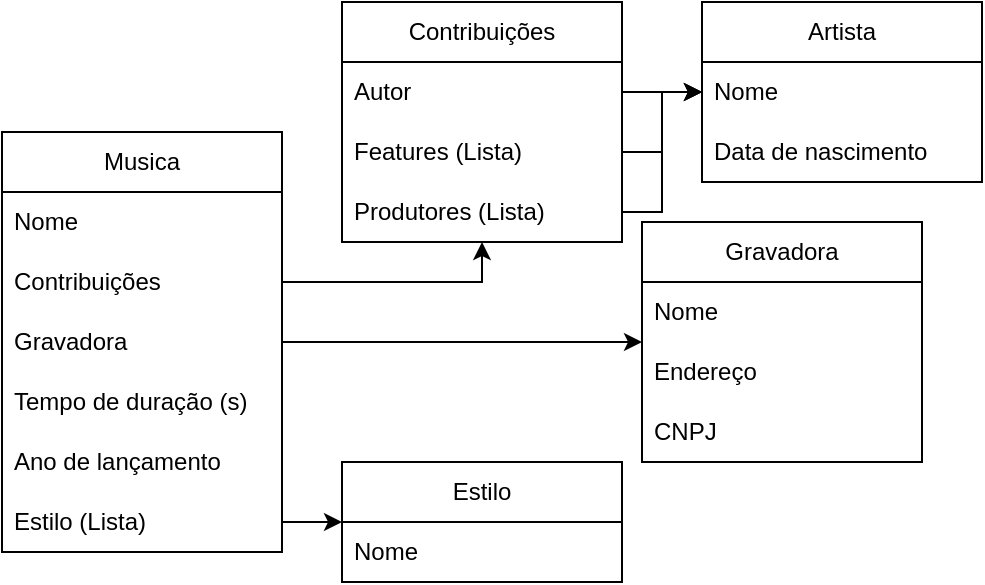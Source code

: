 <mxfile version="21.7.2" type="device">
  <diagram name="Página-1" id="LabKk-eArJLzU7Zm5RFT">
    <mxGraphModel dx="574" dy="316" grid="1" gridSize="10" guides="1" tooltips="1" connect="1" arrows="1" fold="1" page="1" pageScale="1" pageWidth="827" pageHeight="1169" math="0" shadow="0">
      <root>
        <mxCell id="0" />
        <mxCell id="1" parent="0" />
        <mxCell id="jwH1EaPLNne5akH_LLmG-1" value="Musica" style="swimlane;fontStyle=0;childLayout=stackLayout;horizontal=1;startSize=30;horizontalStack=0;resizeParent=1;resizeParentMax=0;resizeLast=0;collapsible=1;marginBottom=0;whiteSpace=wrap;html=1;" parent="1" vertex="1">
          <mxGeometry x="80" y="75" width="140" height="210" as="geometry" />
        </mxCell>
        <mxCell id="jwH1EaPLNne5akH_LLmG-2" value="Nome" style="text;strokeColor=none;fillColor=none;align=left;verticalAlign=middle;spacingLeft=4;spacingRight=4;overflow=hidden;points=[[0,0.5],[1,0.5]];portConstraint=eastwest;rotatable=0;whiteSpace=wrap;html=1;" parent="jwH1EaPLNne5akH_LLmG-1" vertex="1">
          <mxGeometry y="30" width="140" height="30" as="geometry" />
        </mxCell>
        <mxCell id="6BXjyVDPBJOa6GUp1dWP-21" value="Contribuições" style="text;strokeColor=none;fillColor=none;align=left;verticalAlign=middle;spacingLeft=4;spacingRight=4;overflow=hidden;points=[[0,0.5],[1,0.5]];portConstraint=eastwest;rotatable=0;whiteSpace=wrap;html=1;" vertex="1" parent="jwH1EaPLNne5akH_LLmG-1">
          <mxGeometry y="60" width="140" height="30" as="geometry" />
        </mxCell>
        <mxCell id="jwH1EaPLNne5akH_LLmG-13" value="Gravadora" style="text;strokeColor=none;fillColor=none;align=left;verticalAlign=middle;spacingLeft=4;spacingRight=4;overflow=hidden;points=[[0,0.5],[1,0.5]];portConstraint=eastwest;rotatable=0;whiteSpace=wrap;html=1;" parent="jwH1EaPLNne5akH_LLmG-1" vertex="1">
          <mxGeometry y="90" width="140" height="30" as="geometry" />
        </mxCell>
        <mxCell id="srzZHbT3CavrnZJCU-qg-1" value="Tempo de duração (s)" style="text;strokeColor=none;fillColor=none;align=left;verticalAlign=middle;spacingLeft=4;spacingRight=4;overflow=hidden;points=[[0,0.5],[1,0.5]];portConstraint=eastwest;rotatable=0;whiteSpace=wrap;html=1;" parent="jwH1EaPLNne5akH_LLmG-1" vertex="1">
          <mxGeometry y="120" width="140" height="30" as="geometry" />
        </mxCell>
        <mxCell id="jwH1EaPLNne5akH_LLmG-4" value="Ano de lançamento" style="text;strokeColor=none;fillColor=none;align=left;verticalAlign=middle;spacingLeft=4;spacingRight=4;overflow=hidden;points=[[0,0.5],[1,0.5]];portConstraint=eastwest;rotatable=0;whiteSpace=wrap;html=1;" parent="jwH1EaPLNne5akH_LLmG-1" vertex="1">
          <mxGeometry y="150" width="140" height="30" as="geometry" />
        </mxCell>
        <mxCell id="jwH1EaPLNne5akH_LLmG-25" value="Estilo (Lista)" style="text;strokeColor=none;fillColor=none;align=left;verticalAlign=middle;spacingLeft=4;spacingRight=4;overflow=hidden;points=[[0,0.5],[1,0.5]];portConstraint=eastwest;rotatable=0;whiteSpace=wrap;html=1;" parent="jwH1EaPLNne5akH_LLmG-1" vertex="1">
          <mxGeometry y="180" width="140" height="30" as="geometry" />
        </mxCell>
        <mxCell id="jwH1EaPLNne5akH_LLmG-27" value="Artista" style="swimlane;fontStyle=0;childLayout=stackLayout;horizontal=1;startSize=30;horizontalStack=0;resizeParent=1;resizeParentMax=0;resizeLast=0;collapsible=1;marginBottom=0;whiteSpace=wrap;html=1;" parent="1" vertex="1">
          <mxGeometry x="430" y="10" width="140" height="90" as="geometry" />
        </mxCell>
        <mxCell id="jwH1EaPLNne5akH_LLmG-28" value="Nome" style="text;strokeColor=none;fillColor=none;align=left;verticalAlign=middle;spacingLeft=4;spacingRight=4;overflow=hidden;points=[[0,0.5],[1,0.5]];portConstraint=eastwest;rotatable=0;whiteSpace=wrap;html=1;" parent="jwH1EaPLNne5akH_LLmG-27" vertex="1">
          <mxGeometry y="30" width="140" height="30" as="geometry" />
        </mxCell>
        <mxCell id="jwH1EaPLNne5akH_LLmG-29" value="Data de nascimento" style="text;strokeColor=none;fillColor=none;align=left;verticalAlign=middle;spacingLeft=4;spacingRight=4;overflow=hidden;points=[[0,0.5],[1,0.5]];portConstraint=eastwest;rotatable=0;whiteSpace=wrap;html=1;" parent="jwH1EaPLNne5akH_LLmG-27" vertex="1">
          <mxGeometry y="60" width="140" height="30" as="geometry" />
        </mxCell>
        <mxCell id="jwH1EaPLNne5akH_LLmG-30" value="Gravadora" style="swimlane;fontStyle=0;childLayout=stackLayout;horizontal=1;startSize=30;horizontalStack=0;resizeParent=1;resizeParentMax=0;resizeLast=0;collapsible=1;marginBottom=0;whiteSpace=wrap;html=1;" parent="1" vertex="1">
          <mxGeometry x="400" y="120" width="140" height="120" as="geometry" />
        </mxCell>
        <mxCell id="jwH1EaPLNne5akH_LLmG-31" value="Nome" style="text;strokeColor=none;fillColor=none;align=left;verticalAlign=middle;spacingLeft=4;spacingRight=4;overflow=hidden;points=[[0,0.5],[1,0.5]];portConstraint=eastwest;rotatable=0;whiteSpace=wrap;html=1;" parent="jwH1EaPLNne5akH_LLmG-30" vertex="1">
          <mxGeometry y="30" width="140" height="30" as="geometry" />
        </mxCell>
        <mxCell id="jwH1EaPLNne5akH_LLmG-32" value="Endereço" style="text;strokeColor=none;fillColor=none;align=left;verticalAlign=middle;spacingLeft=4;spacingRight=4;overflow=hidden;points=[[0,0.5],[1,0.5]];portConstraint=eastwest;rotatable=0;whiteSpace=wrap;html=1;" parent="jwH1EaPLNne5akH_LLmG-30" vertex="1">
          <mxGeometry y="60" width="140" height="30" as="geometry" />
        </mxCell>
        <mxCell id="jwH1EaPLNne5akH_LLmG-33" value="CNPJ" style="text;strokeColor=none;fillColor=none;align=left;verticalAlign=middle;spacingLeft=4;spacingRight=4;overflow=hidden;points=[[0,0.5],[1,0.5]];portConstraint=eastwest;rotatable=0;whiteSpace=wrap;html=1;" parent="jwH1EaPLNne5akH_LLmG-30" vertex="1">
          <mxGeometry y="90" width="140" height="30" as="geometry" />
        </mxCell>
        <mxCell id="6BXjyVDPBJOa6GUp1dWP-3" value="Estilo" style="swimlane;fontStyle=0;childLayout=stackLayout;horizontal=1;startSize=30;horizontalStack=0;resizeParent=1;resizeParentMax=0;resizeLast=0;collapsible=1;marginBottom=0;whiteSpace=wrap;html=1;" vertex="1" parent="1">
          <mxGeometry x="250" y="240" width="140" height="60" as="geometry" />
        </mxCell>
        <mxCell id="6BXjyVDPBJOa6GUp1dWP-4" value="Nome" style="text;strokeColor=none;fillColor=none;align=left;verticalAlign=middle;spacingLeft=4;spacingRight=4;overflow=hidden;points=[[0,0.5],[1,0.5]];portConstraint=eastwest;rotatable=0;whiteSpace=wrap;html=1;" vertex="1" parent="6BXjyVDPBJOa6GUp1dWP-3">
          <mxGeometry y="30" width="140" height="30" as="geometry" />
        </mxCell>
        <mxCell id="6BXjyVDPBJOa6GUp1dWP-6" style="edgeStyle=orthogonalEdgeStyle;rounded=0;orthogonalLoop=1;jettySize=auto;html=1;" edge="1" parent="1" source="jwH1EaPLNne5akH_LLmG-25" target="6BXjyVDPBJOa6GUp1dWP-3">
          <mxGeometry relative="1" as="geometry" />
        </mxCell>
        <mxCell id="6BXjyVDPBJOa6GUp1dWP-17" value="Contribuições" style="swimlane;fontStyle=0;childLayout=stackLayout;horizontal=1;startSize=30;horizontalStack=0;resizeParent=1;resizeParentMax=0;resizeLast=0;collapsible=1;marginBottom=0;whiteSpace=wrap;html=1;" vertex="1" parent="1">
          <mxGeometry x="250" y="10" width="140" height="120" as="geometry" />
        </mxCell>
        <mxCell id="6BXjyVDPBJOa6GUp1dWP-18" value="Autor" style="text;strokeColor=none;fillColor=none;align=left;verticalAlign=middle;spacingLeft=4;spacingRight=4;overflow=hidden;points=[[0,0.5],[1,0.5]];portConstraint=eastwest;rotatable=0;whiteSpace=wrap;html=1;" vertex="1" parent="6BXjyVDPBJOa6GUp1dWP-17">
          <mxGeometry y="30" width="140" height="30" as="geometry" />
        </mxCell>
        <mxCell id="6BXjyVDPBJOa6GUp1dWP-20" value="Features (Lista)" style="text;strokeColor=none;fillColor=none;align=left;verticalAlign=middle;spacingLeft=4;spacingRight=4;overflow=hidden;points=[[0,0.5],[1,0.5]];portConstraint=eastwest;rotatable=0;whiteSpace=wrap;html=1;" vertex="1" parent="6BXjyVDPBJOa6GUp1dWP-17">
          <mxGeometry y="60" width="140" height="30" as="geometry" />
        </mxCell>
        <mxCell id="6BXjyVDPBJOa6GUp1dWP-19" value="Produtores (Lista)" style="text;strokeColor=none;fillColor=none;align=left;verticalAlign=middle;spacingLeft=4;spacingRight=4;overflow=hidden;points=[[0,0.5],[1,0.5]];portConstraint=eastwest;rotatable=0;whiteSpace=wrap;html=1;" vertex="1" parent="6BXjyVDPBJOa6GUp1dWP-17">
          <mxGeometry y="90" width="140" height="30" as="geometry" />
        </mxCell>
        <mxCell id="6BXjyVDPBJOa6GUp1dWP-25" style="edgeStyle=orthogonalEdgeStyle;rounded=0;orthogonalLoop=1;jettySize=auto;html=1;" edge="1" parent="1" source="jwH1EaPLNne5akH_LLmG-13" target="jwH1EaPLNne5akH_LLmG-30">
          <mxGeometry relative="1" as="geometry" />
        </mxCell>
        <mxCell id="6BXjyVDPBJOa6GUp1dWP-26" style="edgeStyle=orthogonalEdgeStyle;rounded=0;orthogonalLoop=1;jettySize=auto;html=1;" edge="1" parent="1" source="6BXjyVDPBJOa6GUp1dWP-21" target="6BXjyVDPBJOa6GUp1dWP-17">
          <mxGeometry relative="1" as="geometry" />
        </mxCell>
        <mxCell id="6BXjyVDPBJOa6GUp1dWP-27" style="edgeStyle=orthogonalEdgeStyle;rounded=0;orthogonalLoop=1;jettySize=auto;html=1;" edge="1" parent="1" source="6BXjyVDPBJOa6GUp1dWP-18" target="jwH1EaPLNne5akH_LLmG-27">
          <mxGeometry relative="1" as="geometry" />
        </mxCell>
        <mxCell id="6BXjyVDPBJOa6GUp1dWP-28" style="edgeStyle=orthogonalEdgeStyle;rounded=0;orthogonalLoop=1;jettySize=auto;html=1;" edge="1" parent="1" source="6BXjyVDPBJOa6GUp1dWP-20" target="jwH1EaPLNne5akH_LLmG-27">
          <mxGeometry relative="1" as="geometry" />
        </mxCell>
        <mxCell id="6BXjyVDPBJOa6GUp1dWP-29" style="edgeStyle=orthogonalEdgeStyle;rounded=0;orthogonalLoop=1;jettySize=auto;html=1;" edge="1" parent="1" source="6BXjyVDPBJOa6GUp1dWP-19" target="jwH1EaPLNne5akH_LLmG-28">
          <mxGeometry relative="1" as="geometry" />
        </mxCell>
      </root>
    </mxGraphModel>
  </diagram>
</mxfile>
